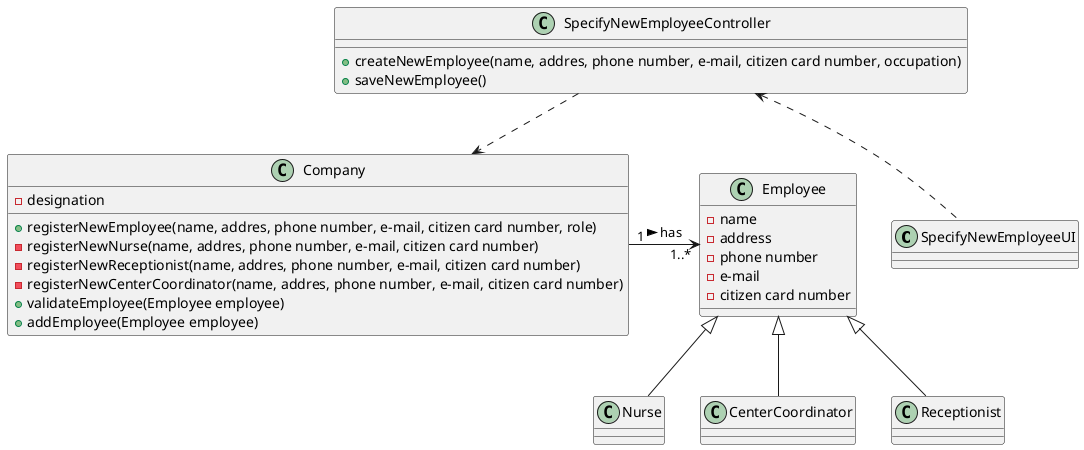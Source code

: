 @startuml

class SpecifyNewEmployeeUI
class SpecifyNewEmployeeController
class Employee
class Nurse extends Employee
class CenterCoordinator extends Employee
class Receptionist extends Employee
class Company

class SpecifyNewEmployeeController {
+createNewEmployee(name, addres, phone number, e-mail, citizen card number, occupation)
+saveNewEmployee()
}

class Company {
-designation
+registerNewEmployee(name, addres, phone number, e-mail, citizen card number, role)
-registerNewNurse(name, addres, phone number, e-mail, citizen card number)
-registerNewReceptionist(name, addres, phone number, e-mail, citizen card number)
-registerNewCenterCoordinator(name, addres, phone number, e-mail, citizen card number)
+validateEmployee(Employee employee)
+addEmployee(Employee employee)
}

class Employee {
-name
-address
-phone number
-e-mail
-citizen card number
}

SpecifyNewEmployeeUI .u-> SpecifyNewEmployeeController
SpecifyNewEmployeeController .-> Company
Company "1" -> "1..*" Employee : has >



@enduml